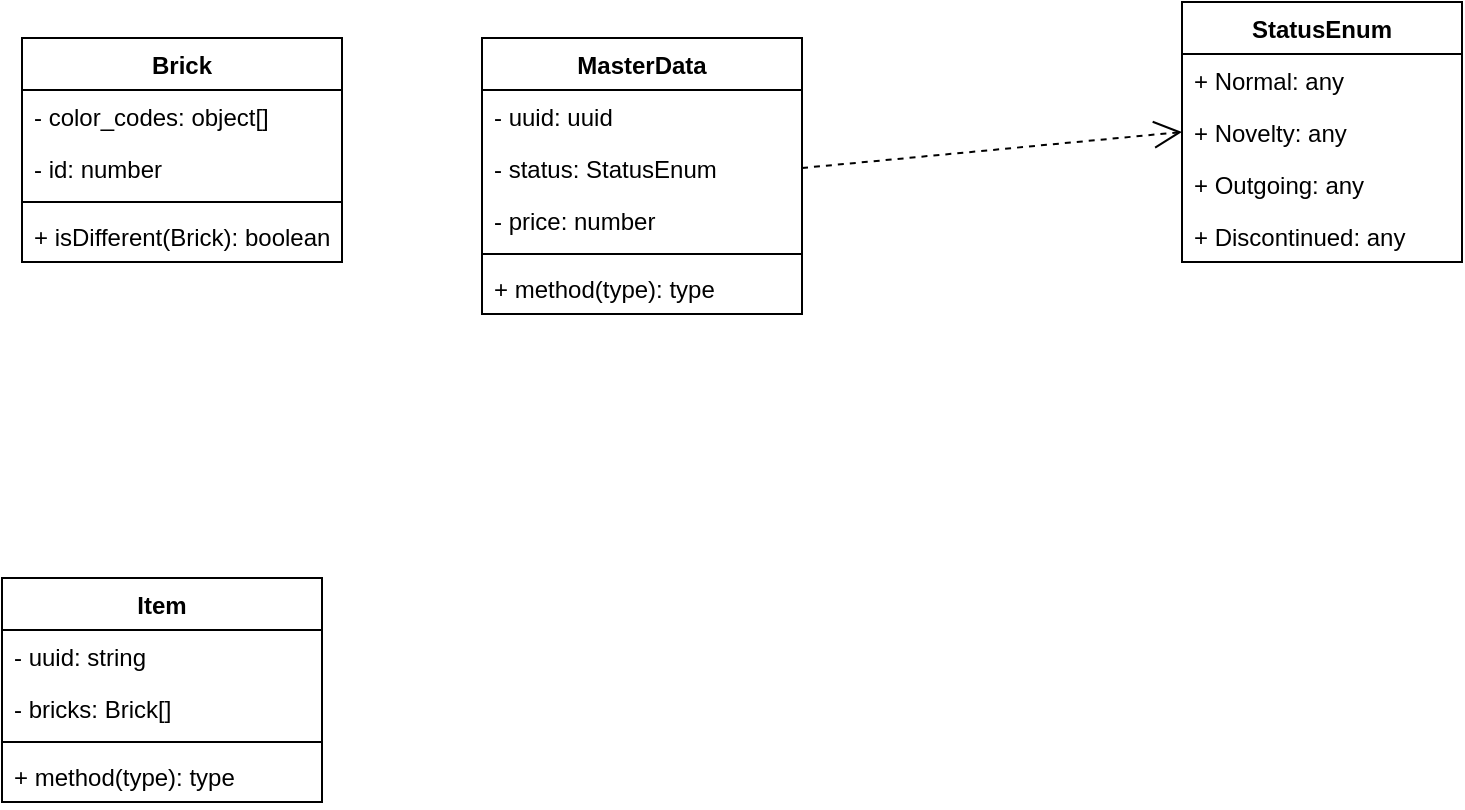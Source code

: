 <mxfile version="20.4.0" type="github">
  <diagram id="TG_m192k-zLf7f_p2Otu" name="Page-1">
    <mxGraphModel dx="1906" dy="1008" grid="1" gridSize="10" guides="1" tooltips="1" connect="1" arrows="1" fold="1" page="1" pageScale="1" pageWidth="827" pageHeight="1169" math="0" shadow="0">
      <root>
        <mxCell id="0" />
        <mxCell id="1" parent="0" />
        <mxCell id="j8t2cgysdkhIhgea7YBU-2" value="Brick" style="swimlane;fontStyle=1;align=center;verticalAlign=top;childLayout=stackLayout;horizontal=1;startSize=26;horizontalStack=0;resizeParent=1;resizeParentMax=0;resizeLast=0;collapsible=1;marginBottom=0;" vertex="1" parent="1">
          <mxGeometry x="70" y="100" width="160" height="112" as="geometry" />
        </mxCell>
        <mxCell id="j8t2cgysdkhIhgea7YBU-3" value="- color_codes: object[]" style="text;strokeColor=none;fillColor=none;align=left;verticalAlign=top;spacingLeft=4;spacingRight=4;overflow=hidden;rotatable=0;points=[[0,0.5],[1,0.5]];portConstraint=eastwest;" vertex="1" parent="j8t2cgysdkhIhgea7YBU-2">
          <mxGeometry y="26" width="160" height="26" as="geometry" />
        </mxCell>
        <mxCell id="j8t2cgysdkhIhgea7YBU-6" value="- id: number" style="text;strokeColor=none;fillColor=none;align=left;verticalAlign=top;spacingLeft=4;spacingRight=4;overflow=hidden;rotatable=0;points=[[0,0.5],[1,0.5]];portConstraint=eastwest;" vertex="1" parent="j8t2cgysdkhIhgea7YBU-2">
          <mxGeometry y="52" width="160" height="26" as="geometry" />
        </mxCell>
        <mxCell id="j8t2cgysdkhIhgea7YBU-4" value="" style="line;strokeWidth=1;fillColor=none;align=left;verticalAlign=middle;spacingTop=-1;spacingLeft=3;spacingRight=3;rotatable=0;labelPosition=right;points=[];portConstraint=eastwest;strokeColor=inherit;" vertex="1" parent="j8t2cgysdkhIhgea7YBU-2">
          <mxGeometry y="78" width="160" height="8" as="geometry" />
        </mxCell>
        <mxCell id="j8t2cgysdkhIhgea7YBU-5" value="+ isDifferent(Brick): boolean" style="text;strokeColor=none;fillColor=none;align=left;verticalAlign=top;spacingLeft=4;spacingRight=4;overflow=hidden;rotatable=0;points=[[0,0.5],[1,0.5]];portConstraint=eastwest;" vertex="1" parent="j8t2cgysdkhIhgea7YBU-2">
          <mxGeometry y="86" width="160" height="26" as="geometry" />
        </mxCell>
        <mxCell id="j8t2cgysdkhIhgea7YBU-7" value="Item" style="swimlane;fontStyle=1;align=center;verticalAlign=top;childLayout=stackLayout;horizontal=1;startSize=26;horizontalStack=0;resizeParent=1;resizeParentMax=0;resizeLast=0;collapsible=1;marginBottom=0;" vertex="1" parent="1">
          <mxGeometry x="60" y="370" width="160" height="112" as="geometry" />
        </mxCell>
        <mxCell id="j8t2cgysdkhIhgea7YBU-8" value="- uuid: string" style="text;strokeColor=none;fillColor=none;align=left;verticalAlign=top;spacingLeft=4;spacingRight=4;overflow=hidden;rotatable=0;points=[[0,0.5],[1,0.5]];portConstraint=eastwest;" vertex="1" parent="j8t2cgysdkhIhgea7YBU-7">
          <mxGeometry y="26" width="160" height="26" as="geometry" />
        </mxCell>
        <mxCell id="j8t2cgysdkhIhgea7YBU-11" value="- bricks: Brick[]" style="text;strokeColor=none;fillColor=none;align=left;verticalAlign=top;spacingLeft=4;spacingRight=4;overflow=hidden;rotatable=0;points=[[0,0.5],[1,0.5]];portConstraint=eastwest;" vertex="1" parent="j8t2cgysdkhIhgea7YBU-7">
          <mxGeometry y="52" width="160" height="26" as="geometry" />
        </mxCell>
        <mxCell id="j8t2cgysdkhIhgea7YBU-9" value="" style="line;strokeWidth=1;fillColor=none;align=left;verticalAlign=middle;spacingTop=-1;spacingLeft=3;spacingRight=3;rotatable=0;labelPosition=right;points=[];portConstraint=eastwest;strokeColor=inherit;" vertex="1" parent="j8t2cgysdkhIhgea7YBU-7">
          <mxGeometry y="78" width="160" height="8" as="geometry" />
        </mxCell>
        <mxCell id="j8t2cgysdkhIhgea7YBU-10" value="+ method(type): type" style="text;strokeColor=none;fillColor=none;align=left;verticalAlign=top;spacingLeft=4;spacingRight=4;overflow=hidden;rotatable=0;points=[[0,0.5],[1,0.5]];portConstraint=eastwest;" vertex="1" parent="j8t2cgysdkhIhgea7YBU-7">
          <mxGeometry y="86" width="160" height="26" as="geometry" />
        </mxCell>
        <mxCell id="j8t2cgysdkhIhgea7YBU-12" value="MasterData" style="swimlane;fontStyle=1;align=center;verticalAlign=top;childLayout=stackLayout;horizontal=1;startSize=26;horizontalStack=0;resizeParent=1;resizeParentMax=0;resizeLast=0;collapsible=1;marginBottom=0;" vertex="1" parent="1">
          <mxGeometry x="300" y="100" width="160" height="138" as="geometry" />
        </mxCell>
        <mxCell id="j8t2cgysdkhIhgea7YBU-13" value="- uuid: uuid" style="text;strokeColor=none;fillColor=none;align=left;verticalAlign=top;spacingLeft=4;spacingRight=4;overflow=hidden;rotatable=0;points=[[0,0.5],[1,0.5]];portConstraint=eastwest;" vertex="1" parent="j8t2cgysdkhIhgea7YBU-12">
          <mxGeometry y="26" width="160" height="26" as="geometry" />
        </mxCell>
        <mxCell id="j8t2cgysdkhIhgea7YBU-17" value="- status: StatusEnum" style="text;strokeColor=none;fillColor=none;align=left;verticalAlign=top;spacingLeft=4;spacingRight=4;overflow=hidden;rotatable=0;points=[[0,0.5],[1,0.5]];portConstraint=eastwest;" vertex="1" parent="j8t2cgysdkhIhgea7YBU-12">
          <mxGeometry y="52" width="160" height="26" as="geometry" />
        </mxCell>
        <mxCell id="j8t2cgysdkhIhgea7YBU-16" value="- price: number" style="text;strokeColor=none;fillColor=none;align=left;verticalAlign=top;spacingLeft=4;spacingRight=4;overflow=hidden;rotatable=0;points=[[0,0.5],[1,0.5]];portConstraint=eastwest;" vertex="1" parent="j8t2cgysdkhIhgea7YBU-12">
          <mxGeometry y="78" width="160" height="26" as="geometry" />
        </mxCell>
        <mxCell id="j8t2cgysdkhIhgea7YBU-14" value="" style="line;strokeWidth=1;fillColor=none;align=left;verticalAlign=middle;spacingTop=-1;spacingLeft=3;spacingRight=3;rotatable=0;labelPosition=right;points=[];portConstraint=eastwest;strokeColor=inherit;" vertex="1" parent="j8t2cgysdkhIhgea7YBU-12">
          <mxGeometry y="104" width="160" height="8" as="geometry" />
        </mxCell>
        <mxCell id="j8t2cgysdkhIhgea7YBU-15" value="+ method(type): type" style="text;strokeColor=none;fillColor=none;align=left;verticalAlign=top;spacingLeft=4;spacingRight=4;overflow=hidden;rotatable=0;points=[[0,0.5],[1,0.5]];portConstraint=eastwest;" vertex="1" parent="j8t2cgysdkhIhgea7YBU-12">
          <mxGeometry y="112" width="160" height="26" as="geometry" />
        </mxCell>
        <mxCell id="j8t2cgysdkhIhgea7YBU-18" value="StatusEnum" style="swimlane;fontStyle=1;childLayout=stackLayout;horizontal=1;startSize=26;fillColor=none;horizontalStack=0;resizeParent=1;resizeParentMax=0;resizeLast=0;collapsible=1;marginBottom=0;" vertex="1" parent="1">
          <mxGeometry x="650" y="82" width="140" height="130" as="geometry" />
        </mxCell>
        <mxCell id="j8t2cgysdkhIhgea7YBU-19" value="+ Normal: any" style="text;strokeColor=none;fillColor=none;align=left;verticalAlign=top;spacingLeft=4;spacingRight=4;overflow=hidden;rotatable=0;points=[[0,0.5],[1,0.5]];portConstraint=eastwest;" vertex="1" parent="j8t2cgysdkhIhgea7YBU-18">
          <mxGeometry y="26" width="140" height="26" as="geometry" />
        </mxCell>
        <mxCell id="j8t2cgysdkhIhgea7YBU-20" value="+ Novelty: any" style="text;strokeColor=none;fillColor=none;align=left;verticalAlign=top;spacingLeft=4;spacingRight=4;overflow=hidden;rotatable=0;points=[[0,0.5],[1,0.5]];portConstraint=eastwest;" vertex="1" parent="j8t2cgysdkhIhgea7YBU-18">
          <mxGeometry y="52" width="140" height="26" as="geometry" />
        </mxCell>
        <mxCell id="j8t2cgysdkhIhgea7YBU-22" value="+ Outgoing: any" style="text;strokeColor=none;fillColor=none;align=left;verticalAlign=top;spacingLeft=4;spacingRight=4;overflow=hidden;rotatable=0;points=[[0,0.5],[1,0.5]];portConstraint=eastwest;" vertex="1" parent="j8t2cgysdkhIhgea7YBU-18">
          <mxGeometry y="78" width="140" height="26" as="geometry" />
        </mxCell>
        <mxCell id="j8t2cgysdkhIhgea7YBU-21" value="+ Discontinued: any" style="text;strokeColor=none;fillColor=none;align=left;verticalAlign=top;spacingLeft=4;spacingRight=4;overflow=hidden;rotatable=0;points=[[0,0.5],[1,0.5]];portConstraint=eastwest;" vertex="1" parent="j8t2cgysdkhIhgea7YBU-18">
          <mxGeometry y="104" width="140" height="26" as="geometry" />
        </mxCell>
        <mxCell id="j8t2cgysdkhIhgea7YBU-24" value="" style="endArrow=open;endSize=12;dashed=1;html=1;rounded=0;entryX=0;entryY=0.5;entryDx=0;entryDy=0;exitX=1;exitY=0.5;exitDx=0;exitDy=0;" edge="1" parent="1" source="j8t2cgysdkhIhgea7YBU-17" target="j8t2cgysdkhIhgea7YBU-20">
          <mxGeometry width="160" relative="1" as="geometry">
            <mxPoint x="330" y="360" as="sourcePoint" />
            <mxPoint x="490" y="360" as="targetPoint" />
          </mxGeometry>
        </mxCell>
      </root>
    </mxGraphModel>
  </diagram>
</mxfile>
